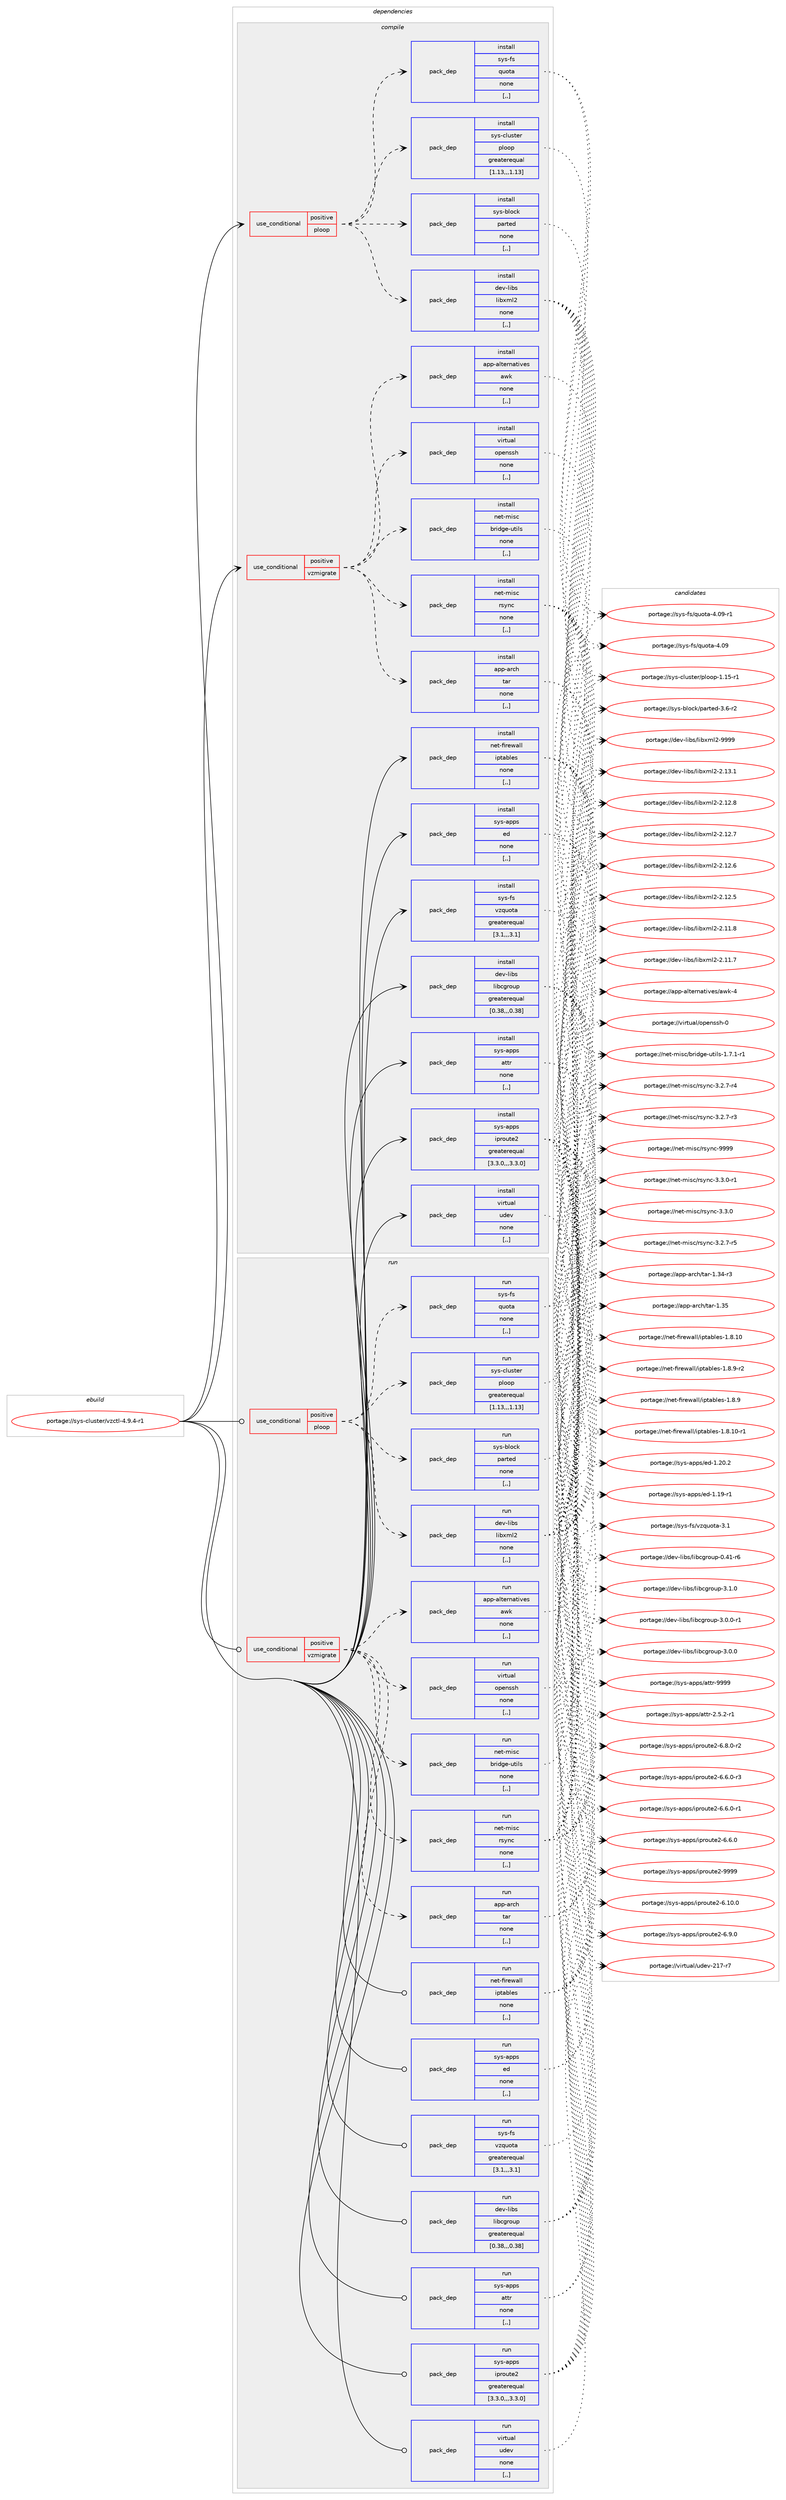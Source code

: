 digraph prolog {

# *************
# Graph options
# *************

newrank=true;
concentrate=true;
compound=true;
graph [rankdir=LR,fontname=Helvetica,fontsize=10,ranksep=1.5];#, ranksep=2.5, nodesep=0.2];
edge  [arrowhead=vee];
node  [fontname=Helvetica,fontsize=10];

# **********
# The ebuild
# **********

subgraph cluster_leftcol {
color=gray;
label=<<i>ebuild</i>>;
id [label="portage://sys-cluster/vzctl-4.9.4-r1", color=red, width=4, href="../sys-cluster/vzctl-4.9.4-r1.svg"];
}

# ****************
# The dependencies
# ****************

subgraph cluster_midcol {
color=gray;
label=<<i>dependencies</i>>;
subgraph cluster_compile {
fillcolor="#eeeeee";
style=filled;
label=<<i>compile</i>>;
subgraph cond248824 {
dependency942856 [label=<<TABLE BORDER="0" CELLBORDER="1" CELLSPACING="0" CELLPADDING="4"><TR><TD ROWSPAN="3" CELLPADDING="10">use_conditional</TD></TR><TR><TD>positive</TD></TR><TR><TD>ploop</TD></TR></TABLE>>, shape=none, color=red];
subgraph pack687340 {
dependency942857 [label=<<TABLE BORDER="0" CELLBORDER="1" CELLSPACING="0" CELLPADDING="4" WIDTH="220"><TR><TD ROWSPAN="6" CELLPADDING="30">pack_dep</TD></TR><TR><TD WIDTH="110">install</TD></TR><TR><TD>dev-libs</TD></TR><TR><TD>libxml2</TD></TR><TR><TD>none</TD></TR><TR><TD>[,,]</TD></TR></TABLE>>, shape=none, color=blue];
}
dependency942856:e -> dependency942857:w [weight=20,style="dashed",arrowhead="vee"];
subgraph pack687341 {
dependency942858 [label=<<TABLE BORDER="0" CELLBORDER="1" CELLSPACING="0" CELLPADDING="4" WIDTH="220"><TR><TD ROWSPAN="6" CELLPADDING="30">pack_dep</TD></TR><TR><TD WIDTH="110">install</TD></TR><TR><TD>sys-block</TD></TR><TR><TD>parted</TD></TR><TR><TD>none</TD></TR><TR><TD>[,,]</TD></TR></TABLE>>, shape=none, color=blue];
}
dependency942856:e -> dependency942858:w [weight=20,style="dashed",arrowhead="vee"];
subgraph pack687342 {
dependency942859 [label=<<TABLE BORDER="0" CELLBORDER="1" CELLSPACING="0" CELLPADDING="4" WIDTH="220"><TR><TD ROWSPAN="6" CELLPADDING="30">pack_dep</TD></TR><TR><TD WIDTH="110">install</TD></TR><TR><TD>sys-cluster</TD></TR><TR><TD>ploop</TD></TR><TR><TD>greaterequal</TD></TR><TR><TD>[1.13,,,1.13]</TD></TR></TABLE>>, shape=none, color=blue];
}
dependency942856:e -> dependency942859:w [weight=20,style="dashed",arrowhead="vee"];
subgraph pack687343 {
dependency942860 [label=<<TABLE BORDER="0" CELLBORDER="1" CELLSPACING="0" CELLPADDING="4" WIDTH="220"><TR><TD ROWSPAN="6" CELLPADDING="30">pack_dep</TD></TR><TR><TD WIDTH="110">install</TD></TR><TR><TD>sys-fs</TD></TR><TR><TD>quota</TD></TR><TR><TD>none</TD></TR><TR><TD>[,,]</TD></TR></TABLE>>, shape=none, color=blue];
}
dependency942856:e -> dependency942860:w [weight=20,style="dashed",arrowhead="vee"];
}
id:e -> dependency942856:w [weight=20,style="solid",arrowhead="vee"];
subgraph cond248825 {
dependency942861 [label=<<TABLE BORDER="0" CELLBORDER="1" CELLSPACING="0" CELLPADDING="4"><TR><TD ROWSPAN="3" CELLPADDING="10">use_conditional</TD></TR><TR><TD>positive</TD></TR><TR><TD>vzmigrate</TD></TR></TABLE>>, shape=none, color=red];
subgraph pack687344 {
dependency942862 [label=<<TABLE BORDER="0" CELLBORDER="1" CELLSPACING="0" CELLPADDING="4" WIDTH="220"><TR><TD ROWSPAN="6" CELLPADDING="30">pack_dep</TD></TR><TR><TD WIDTH="110">install</TD></TR><TR><TD>app-alternatives</TD></TR><TR><TD>awk</TD></TR><TR><TD>none</TD></TR><TR><TD>[,,]</TD></TR></TABLE>>, shape=none, color=blue];
}
dependency942861:e -> dependency942862:w [weight=20,style="dashed",arrowhead="vee"];
subgraph pack687345 {
dependency942863 [label=<<TABLE BORDER="0" CELLBORDER="1" CELLSPACING="0" CELLPADDING="4" WIDTH="220"><TR><TD ROWSPAN="6" CELLPADDING="30">pack_dep</TD></TR><TR><TD WIDTH="110">install</TD></TR><TR><TD>app-arch</TD></TR><TR><TD>tar</TD></TR><TR><TD>none</TD></TR><TR><TD>[,,]</TD></TR></TABLE>>, shape=none, color=blue];
}
dependency942861:e -> dependency942863:w [weight=20,style="dashed",arrowhead="vee"];
subgraph pack687346 {
dependency942864 [label=<<TABLE BORDER="0" CELLBORDER="1" CELLSPACING="0" CELLPADDING="4" WIDTH="220"><TR><TD ROWSPAN="6" CELLPADDING="30">pack_dep</TD></TR><TR><TD WIDTH="110">install</TD></TR><TR><TD>net-misc</TD></TR><TR><TD>rsync</TD></TR><TR><TD>none</TD></TR><TR><TD>[,,]</TD></TR></TABLE>>, shape=none, color=blue];
}
dependency942861:e -> dependency942864:w [weight=20,style="dashed",arrowhead="vee"];
subgraph pack687347 {
dependency942865 [label=<<TABLE BORDER="0" CELLBORDER="1" CELLSPACING="0" CELLPADDING="4" WIDTH="220"><TR><TD ROWSPAN="6" CELLPADDING="30">pack_dep</TD></TR><TR><TD WIDTH="110">install</TD></TR><TR><TD>net-misc</TD></TR><TR><TD>bridge-utils</TD></TR><TR><TD>none</TD></TR><TR><TD>[,,]</TD></TR></TABLE>>, shape=none, color=blue];
}
dependency942861:e -> dependency942865:w [weight=20,style="dashed",arrowhead="vee"];
subgraph pack687348 {
dependency942866 [label=<<TABLE BORDER="0" CELLBORDER="1" CELLSPACING="0" CELLPADDING="4" WIDTH="220"><TR><TD ROWSPAN="6" CELLPADDING="30">pack_dep</TD></TR><TR><TD WIDTH="110">install</TD></TR><TR><TD>virtual</TD></TR><TR><TD>openssh</TD></TR><TR><TD>none</TD></TR><TR><TD>[,,]</TD></TR></TABLE>>, shape=none, color=blue];
}
dependency942861:e -> dependency942866:w [weight=20,style="dashed",arrowhead="vee"];
}
id:e -> dependency942861:w [weight=20,style="solid",arrowhead="vee"];
subgraph pack687349 {
dependency942867 [label=<<TABLE BORDER="0" CELLBORDER="1" CELLSPACING="0" CELLPADDING="4" WIDTH="220"><TR><TD ROWSPAN="6" CELLPADDING="30">pack_dep</TD></TR><TR><TD WIDTH="110">install</TD></TR><TR><TD>dev-libs</TD></TR><TR><TD>libcgroup</TD></TR><TR><TD>greaterequal</TD></TR><TR><TD>[0.38,,,0.38]</TD></TR></TABLE>>, shape=none, color=blue];
}
id:e -> dependency942867:w [weight=20,style="solid",arrowhead="vee"];
subgraph pack687350 {
dependency942868 [label=<<TABLE BORDER="0" CELLBORDER="1" CELLSPACING="0" CELLPADDING="4" WIDTH="220"><TR><TD ROWSPAN="6" CELLPADDING="30">pack_dep</TD></TR><TR><TD WIDTH="110">install</TD></TR><TR><TD>net-firewall</TD></TR><TR><TD>iptables</TD></TR><TR><TD>none</TD></TR><TR><TD>[,,]</TD></TR></TABLE>>, shape=none, color=blue];
}
id:e -> dependency942868:w [weight=20,style="solid",arrowhead="vee"];
subgraph pack687351 {
dependency942869 [label=<<TABLE BORDER="0" CELLBORDER="1" CELLSPACING="0" CELLPADDING="4" WIDTH="220"><TR><TD ROWSPAN="6" CELLPADDING="30">pack_dep</TD></TR><TR><TD WIDTH="110">install</TD></TR><TR><TD>sys-apps</TD></TR><TR><TD>attr</TD></TR><TR><TD>none</TD></TR><TR><TD>[,,]</TD></TR></TABLE>>, shape=none, color=blue];
}
id:e -> dependency942869:w [weight=20,style="solid",arrowhead="vee"];
subgraph pack687352 {
dependency942870 [label=<<TABLE BORDER="0" CELLBORDER="1" CELLSPACING="0" CELLPADDING="4" WIDTH="220"><TR><TD ROWSPAN="6" CELLPADDING="30">pack_dep</TD></TR><TR><TD WIDTH="110">install</TD></TR><TR><TD>sys-apps</TD></TR><TR><TD>ed</TD></TR><TR><TD>none</TD></TR><TR><TD>[,,]</TD></TR></TABLE>>, shape=none, color=blue];
}
id:e -> dependency942870:w [weight=20,style="solid",arrowhead="vee"];
subgraph pack687353 {
dependency942871 [label=<<TABLE BORDER="0" CELLBORDER="1" CELLSPACING="0" CELLPADDING="4" WIDTH="220"><TR><TD ROWSPAN="6" CELLPADDING="30">pack_dep</TD></TR><TR><TD WIDTH="110">install</TD></TR><TR><TD>sys-apps</TD></TR><TR><TD>iproute2</TD></TR><TR><TD>greaterequal</TD></TR><TR><TD>[3.3.0,,,3.3.0]</TD></TR></TABLE>>, shape=none, color=blue];
}
id:e -> dependency942871:w [weight=20,style="solid",arrowhead="vee"];
subgraph pack687354 {
dependency942872 [label=<<TABLE BORDER="0" CELLBORDER="1" CELLSPACING="0" CELLPADDING="4" WIDTH="220"><TR><TD ROWSPAN="6" CELLPADDING="30">pack_dep</TD></TR><TR><TD WIDTH="110">install</TD></TR><TR><TD>sys-fs</TD></TR><TR><TD>vzquota</TD></TR><TR><TD>greaterequal</TD></TR><TR><TD>[3.1,,,3.1]</TD></TR></TABLE>>, shape=none, color=blue];
}
id:e -> dependency942872:w [weight=20,style="solid",arrowhead="vee"];
subgraph pack687355 {
dependency942873 [label=<<TABLE BORDER="0" CELLBORDER="1" CELLSPACING="0" CELLPADDING="4" WIDTH="220"><TR><TD ROWSPAN="6" CELLPADDING="30">pack_dep</TD></TR><TR><TD WIDTH="110">install</TD></TR><TR><TD>virtual</TD></TR><TR><TD>udev</TD></TR><TR><TD>none</TD></TR><TR><TD>[,,]</TD></TR></TABLE>>, shape=none, color=blue];
}
id:e -> dependency942873:w [weight=20,style="solid",arrowhead="vee"];
}
subgraph cluster_compileandrun {
fillcolor="#eeeeee";
style=filled;
label=<<i>compile and run</i>>;
}
subgraph cluster_run {
fillcolor="#eeeeee";
style=filled;
label=<<i>run</i>>;
subgraph cond248826 {
dependency942874 [label=<<TABLE BORDER="0" CELLBORDER="1" CELLSPACING="0" CELLPADDING="4"><TR><TD ROWSPAN="3" CELLPADDING="10">use_conditional</TD></TR><TR><TD>positive</TD></TR><TR><TD>ploop</TD></TR></TABLE>>, shape=none, color=red];
subgraph pack687356 {
dependency942875 [label=<<TABLE BORDER="0" CELLBORDER="1" CELLSPACING="0" CELLPADDING="4" WIDTH="220"><TR><TD ROWSPAN="6" CELLPADDING="30">pack_dep</TD></TR><TR><TD WIDTH="110">run</TD></TR><TR><TD>dev-libs</TD></TR><TR><TD>libxml2</TD></TR><TR><TD>none</TD></TR><TR><TD>[,,]</TD></TR></TABLE>>, shape=none, color=blue];
}
dependency942874:e -> dependency942875:w [weight=20,style="dashed",arrowhead="vee"];
subgraph pack687357 {
dependency942876 [label=<<TABLE BORDER="0" CELLBORDER="1" CELLSPACING="0" CELLPADDING="4" WIDTH="220"><TR><TD ROWSPAN="6" CELLPADDING="30">pack_dep</TD></TR><TR><TD WIDTH="110">run</TD></TR><TR><TD>sys-block</TD></TR><TR><TD>parted</TD></TR><TR><TD>none</TD></TR><TR><TD>[,,]</TD></TR></TABLE>>, shape=none, color=blue];
}
dependency942874:e -> dependency942876:w [weight=20,style="dashed",arrowhead="vee"];
subgraph pack687358 {
dependency942877 [label=<<TABLE BORDER="0" CELLBORDER="1" CELLSPACING="0" CELLPADDING="4" WIDTH="220"><TR><TD ROWSPAN="6" CELLPADDING="30">pack_dep</TD></TR><TR><TD WIDTH="110">run</TD></TR><TR><TD>sys-cluster</TD></TR><TR><TD>ploop</TD></TR><TR><TD>greaterequal</TD></TR><TR><TD>[1.13,,,1.13]</TD></TR></TABLE>>, shape=none, color=blue];
}
dependency942874:e -> dependency942877:w [weight=20,style="dashed",arrowhead="vee"];
subgraph pack687359 {
dependency942878 [label=<<TABLE BORDER="0" CELLBORDER="1" CELLSPACING="0" CELLPADDING="4" WIDTH="220"><TR><TD ROWSPAN="6" CELLPADDING="30">pack_dep</TD></TR><TR><TD WIDTH="110">run</TD></TR><TR><TD>sys-fs</TD></TR><TR><TD>quota</TD></TR><TR><TD>none</TD></TR><TR><TD>[,,]</TD></TR></TABLE>>, shape=none, color=blue];
}
dependency942874:e -> dependency942878:w [weight=20,style="dashed",arrowhead="vee"];
}
id:e -> dependency942874:w [weight=20,style="solid",arrowhead="odot"];
subgraph cond248827 {
dependency942879 [label=<<TABLE BORDER="0" CELLBORDER="1" CELLSPACING="0" CELLPADDING="4"><TR><TD ROWSPAN="3" CELLPADDING="10">use_conditional</TD></TR><TR><TD>positive</TD></TR><TR><TD>vzmigrate</TD></TR></TABLE>>, shape=none, color=red];
subgraph pack687360 {
dependency942880 [label=<<TABLE BORDER="0" CELLBORDER="1" CELLSPACING="0" CELLPADDING="4" WIDTH="220"><TR><TD ROWSPAN="6" CELLPADDING="30">pack_dep</TD></TR><TR><TD WIDTH="110">run</TD></TR><TR><TD>app-alternatives</TD></TR><TR><TD>awk</TD></TR><TR><TD>none</TD></TR><TR><TD>[,,]</TD></TR></TABLE>>, shape=none, color=blue];
}
dependency942879:e -> dependency942880:w [weight=20,style="dashed",arrowhead="vee"];
subgraph pack687361 {
dependency942881 [label=<<TABLE BORDER="0" CELLBORDER="1" CELLSPACING="0" CELLPADDING="4" WIDTH="220"><TR><TD ROWSPAN="6" CELLPADDING="30">pack_dep</TD></TR><TR><TD WIDTH="110">run</TD></TR><TR><TD>app-arch</TD></TR><TR><TD>tar</TD></TR><TR><TD>none</TD></TR><TR><TD>[,,]</TD></TR></TABLE>>, shape=none, color=blue];
}
dependency942879:e -> dependency942881:w [weight=20,style="dashed",arrowhead="vee"];
subgraph pack687362 {
dependency942882 [label=<<TABLE BORDER="0" CELLBORDER="1" CELLSPACING="0" CELLPADDING="4" WIDTH="220"><TR><TD ROWSPAN="6" CELLPADDING="30">pack_dep</TD></TR><TR><TD WIDTH="110">run</TD></TR><TR><TD>net-misc</TD></TR><TR><TD>rsync</TD></TR><TR><TD>none</TD></TR><TR><TD>[,,]</TD></TR></TABLE>>, shape=none, color=blue];
}
dependency942879:e -> dependency942882:w [weight=20,style="dashed",arrowhead="vee"];
subgraph pack687363 {
dependency942883 [label=<<TABLE BORDER="0" CELLBORDER="1" CELLSPACING="0" CELLPADDING="4" WIDTH="220"><TR><TD ROWSPAN="6" CELLPADDING="30">pack_dep</TD></TR><TR><TD WIDTH="110">run</TD></TR><TR><TD>net-misc</TD></TR><TR><TD>bridge-utils</TD></TR><TR><TD>none</TD></TR><TR><TD>[,,]</TD></TR></TABLE>>, shape=none, color=blue];
}
dependency942879:e -> dependency942883:w [weight=20,style="dashed",arrowhead="vee"];
subgraph pack687364 {
dependency942884 [label=<<TABLE BORDER="0" CELLBORDER="1" CELLSPACING="0" CELLPADDING="4" WIDTH="220"><TR><TD ROWSPAN="6" CELLPADDING="30">pack_dep</TD></TR><TR><TD WIDTH="110">run</TD></TR><TR><TD>virtual</TD></TR><TR><TD>openssh</TD></TR><TR><TD>none</TD></TR><TR><TD>[,,]</TD></TR></TABLE>>, shape=none, color=blue];
}
dependency942879:e -> dependency942884:w [weight=20,style="dashed",arrowhead="vee"];
}
id:e -> dependency942879:w [weight=20,style="solid",arrowhead="odot"];
subgraph pack687365 {
dependency942885 [label=<<TABLE BORDER="0" CELLBORDER="1" CELLSPACING="0" CELLPADDING="4" WIDTH="220"><TR><TD ROWSPAN="6" CELLPADDING="30">pack_dep</TD></TR><TR><TD WIDTH="110">run</TD></TR><TR><TD>dev-libs</TD></TR><TR><TD>libcgroup</TD></TR><TR><TD>greaterequal</TD></TR><TR><TD>[0.38,,,0.38]</TD></TR></TABLE>>, shape=none, color=blue];
}
id:e -> dependency942885:w [weight=20,style="solid",arrowhead="odot"];
subgraph pack687366 {
dependency942886 [label=<<TABLE BORDER="0" CELLBORDER="1" CELLSPACING="0" CELLPADDING="4" WIDTH="220"><TR><TD ROWSPAN="6" CELLPADDING="30">pack_dep</TD></TR><TR><TD WIDTH="110">run</TD></TR><TR><TD>net-firewall</TD></TR><TR><TD>iptables</TD></TR><TR><TD>none</TD></TR><TR><TD>[,,]</TD></TR></TABLE>>, shape=none, color=blue];
}
id:e -> dependency942886:w [weight=20,style="solid",arrowhead="odot"];
subgraph pack687367 {
dependency942887 [label=<<TABLE BORDER="0" CELLBORDER="1" CELLSPACING="0" CELLPADDING="4" WIDTH="220"><TR><TD ROWSPAN="6" CELLPADDING="30">pack_dep</TD></TR><TR><TD WIDTH="110">run</TD></TR><TR><TD>sys-apps</TD></TR><TR><TD>attr</TD></TR><TR><TD>none</TD></TR><TR><TD>[,,]</TD></TR></TABLE>>, shape=none, color=blue];
}
id:e -> dependency942887:w [weight=20,style="solid",arrowhead="odot"];
subgraph pack687368 {
dependency942888 [label=<<TABLE BORDER="0" CELLBORDER="1" CELLSPACING="0" CELLPADDING="4" WIDTH="220"><TR><TD ROWSPAN="6" CELLPADDING="30">pack_dep</TD></TR><TR><TD WIDTH="110">run</TD></TR><TR><TD>sys-apps</TD></TR><TR><TD>ed</TD></TR><TR><TD>none</TD></TR><TR><TD>[,,]</TD></TR></TABLE>>, shape=none, color=blue];
}
id:e -> dependency942888:w [weight=20,style="solid",arrowhead="odot"];
subgraph pack687369 {
dependency942889 [label=<<TABLE BORDER="0" CELLBORDER="1" CELLSPACING="0" CELLPADDING="4" WIDTH="220"><TR><TD ROWSPAN="6" CELLPADDING="30">pack_dep</TD></TR><TR><TD WIDTH="110">run</TD></TR><TR><TD>sys-apps</TD></TR><TR><TD>iproute2</TD></TR><TR><TD>greaterequal</TD></TR><TR><TD>[3.3.0,,,3.3.0]</TD></TR></TABLE>>, shape=none, color=blue];
}
id:e -> dependency942889:w [weight=20,style="solid",arrowhead="odot"];
subgraph pack687370 {
dependency942890 [label=<<TABLE BORDER="0" CELLBORDER="1" CELLSPACING="0" CELLPADDING="4" WIDTH="220"><TR><TD ROWSPAN="6" CELLPADDING="30">pack_dep</TD></TR><TR><TD WIDTH="110">run</TD></TR><TR><TD>sys-fs</TD></TR><TR><TD>vzquota</TD></TR><TR><TD>greaterequal</TD></TR><TR><TD>[3.1,,,3.1]</TD></TR></TABLE>>, shape=none, color=blue];
}
id:e -> dependency942890:w [weight=20,style="solid",arrowhead="odot"];
subgraph pack687371 {
dependency942891 [label=<<TABLE BORDER="0" CELLBORDER="1" CELLSPACING="0" CELLPADDING="4" WIDTH="220"><TR><TD ROWSPAN="6" CELLPADDING="30">pack_dep</TD></TR><TR><TD WIDTH="110">run</TD></TR><TR><TD>virtual</TD></TR><TR><TD>udev</TD></TR><TR><TD>none</TD></TR><TR><TD>[,,]</TD></TR></TABLE>>, shape=none, color=blue];
}
id:e -> dependency942891:w [weight=20,style="solid",arrowhead="odot"];
}
}

# **************
# The candidates
# **************

subgraph cluster_choices {
rank=same;
color=gray;
label=<<i>candidates</i>>;

subgraph choice687340 {
color=black;
nodesep=1;
choice10010111845108105981154710810598120109108504557575757 [label="portage://dev-libs/libxml2-9999", color=red, width=4,href="../dev-libs/libxml2-9999.svg"];
choice100101118451081059811547108105981201091085045504649514649 [label="portage://dev-libs/libxml2-2.13.1", color=red, width=4,href="../dev-libs/libxml2-2.13.1.svg"];
choice100101118451081059811547108105981201091085045504649504656 [label="portage://dev-libs/libxml2-2.12.8", color=red, width=4,href="../dev-libs/libxml2-2.12.8.svg"];
choice100101118451081059811547108105981201091085045504649504655 [label="portage://dev-libs/libxml2-2.12.7", color=red, width=4,href="../dev-libs/libxml2-2.12.7.svg"];
choice100101118451081059811547108105981201091085045504649504654 [label="portage://dev-libs/libxml2-2.12.6", color=red, width=4,href="../dev-libs/libxml2-2.12.6.svg"];
choice100101118451081059811547108105981201091085045504649504653 [label="portage://dev-libs/libxml2-2.12.5", color=red, width=4,href="../dev-libs/libxml2-2.12.5.svg"];
choice100101118451081059811547108105981201091085045504649494656 [label="portage://dev-libs/libxml2-2.11.8", color=red, width=4,href="../dev-libs/libxml2-2.11.8.svg"];
choice100101118451081059811547108105981201091085045504649494655 [label="portage://dev-libs/libxml2-2.11.7", color=red, width=4,href="../dev-libs/libxml2-2.11.7.svg"];
dependency942857:e -> choice10010111845108105981154710810598120109108504557575757:w [style=dotted,weight="100"];
dependency942857:e -> choice100101118451081059811547108105981201091085045504649514649:w [style=dotted,weight="100"];
dependency942857:e -> choice100101118451081059811547108105981201091085045504649504656:w [style=dotted,weight="100"];
dependency942857:e -> choice100101118451081059811547108105981201091085045504649504655:w [style=dotted,weight="100"];
dependency942857:e -> choice100101118451081059811547108105981201091085045504649504654:w [style=dotted,weight="100"];
dependency942857:e -> choice100101118451081059811547108105981201091085045504649504653:w [style=dotted,weight="100"];
dependency942857:e -> choice100101118451081059811547108105981201091085045504649494656:w [style=dotted,weight="100"];
dependency942857:e -> choice100101118451081059811547108105981201091085045504649494655:w [style=dotted,weight="100"];
}
subgraph choice687341 {
color=black;
nodesep=1;
choice1151211154598108111991074711297114116101100455146544511450 [label="portage://sys-block/parted-3.6-r2", color=red, width=4,href="../sys-block/parted-3.6-r2.svg"];
dependency942858:e -> choice1151211154598108111991074711297114116101100455146544511450:w [style=dotted,weight="100"];
}
subgraph choice687342 {
color=black;
nodesep=1;
choice11512111545991081171151161011144711210811111111245494649534511449 [label="portage://sys-cluster/ploop-1.15-r1", color=red, width=4,href="../sys-cluster/ploop-1.15-r1.svg"];
dependency942859:e -> choice11512111545991081171151161011144711210811111111245494649534511449:w [style=dotted,weight="100"];
}
subgraph choice687343 {
color=black;
nodesep=1;
choice11512111545102115471131171111169745524648574511449 [label="portage://sys-fs/quota-4.09-r1", color=red, width=4,href="../sys-fs/quota-4.09-r1.svg"];
choice1151211154510211547113117111116974552464857 [label="portage://sys-fs/quota-4.09", color=red, width=4,href="../sys-fs/quota-4.09.svg"];
dependency942860:e -> choice11512111545102115471131171111169745524648574511449:w [style=dotted,weight="100"];
dependency942860:e -> choice1151211154510211547113117111116974552464857:w [style=dotted,weight="100"];
}
subgraph choice687344 {
color=black;
nodesep=1;
choice9711211245971081161011141109711610511810111547971191074552 [label="portage://app-alternatives/awk-4", color=red, width=4,href="../app-alternatives/awk-4.svg"];
dependency942862:e -> choice9711211245971081161011141109711610511810111547971191074552:w [style=dotted,weight="100"];
}
subgraph choice687345 {
color=black;
nodesep=1;
choice9711211245971149910447116971144549465153 [label="portage://app-arch/tar-1.35", color=red, width=4,href="../app-arch/tar-1.35.svg"];
choice97112112459711499104471169711445494651524511451 [label="portage://app-arch/tar-1.34-r3", color=red, width=4,href="../app-arch/tar-1.34-r3.svg"];
dependency942863:e -> choice9711211245971149910447116971144549465153:w [style=dotted,weight="100"];
dependency942863:e -> choice97112112459711499104471169711445494651524511451:w [style=dotted,weight="100"];
}
subgraph choice687346 {
color=black;
nodesep=1;
choice110101116451091051159947114115121110994557575757 [label="portage://net-misc/rsync-9999", color=red, width=4,href="../net-misc/rsync-9999.svg"];
choice110101116451091051159947114115121110994551465146484511449 [label="portage://net-misc/rsync-3.3.0-r1", color=red, width=4,href="../net-misc/rsync-3.3.0-r1.svg"];
choice11010111645109105115994711411512111099455146514648 [label="portage://net-misc/rsync-3.3.0", color=red, width=4,href="../net-misc/rsync-3.3.0.svg"];
choice110101116451091051159947114115121110994551465046554511453 [label="portage://net-misc/rsync-3.2.7-r5", color=red, width=4,href="../net-misc/rsync-3.2.7-r5.svg"];
choice110101116451091051159947114115121110994551465046554511452 [label="portage://net-misc/rsync-3.2.7-r4", color=red, width=4,href="../net-misc/rsync-3.2.7-r4.svg"];
choice110101116451091051159947114115121110994551465046554511451 [label="portage://net-misc/rsync-3.2.7-r3", color=red, width=4,href="../net-misc/rsync-3.2.7-r3.svg"];
dependency942864:e -> choice110101116451091051159947114115121110994557575757:w [style=dotted,weight="100"];
dependency942864:e -> choice110101116451091051159947114115121110994551465146484511449:w [style=dotted,weight="100"];
dependency942864:e -> choice11010111645109105115994711411512111099455146514648:w [style=dotted,weight="100"];
dependency942864:e -> choice110101116451091051159947114115121110994551465046554511453:w [style=dotted,weight="100"];
dependency942864:e -> choice110101116451091051159947114115121110994551465046554511452:w [style=dotted,weight="100"];
dependency942864:e -> choice110101116451091051159947114115121110994551465046554511451:w [style=dotted,weight="100"];
}
subgraph choice687347 {
color=black;
nodesep=1;
choice11010111645109105115994798114105100103101451171161051081154549465546494511449 [label="portage://net-misc/bridge-utils-1.7.1-r1", color=red, width=4,href="../net-misc/bridge-utils-1.7.1-r1.svg"];
dependency942865:e -> choice11010111645109105115994798114105100103101451171161051081154549465546494511449:w [style=dotted,weight="100"];
}
subgraph choice687348 {
color=black;
nodesep=1;
choice11810511411611797108471111121011101151151044548 [label="portage://virtual/openssh-0", color=red, width=4,href="../virtual/openssh-0.svg"];
dependency942866:e -> choice11810511411611797108471111121011101151151044548:w [style=dotted,weight="100"];
}
subgraph choice687349 {
color=black;
nodesep=1;
choice1001011184510810598115471081059899103114111117112455146494648 [label="portage://dev-libs/libcgroup-3.1.0", color=red, width=4,href="../dev-libs/libcgroup-3.1.0.svg"];
choice10010111845108105981154710810598991031141111171124551464846484511449 [label="portage://dev-libs/libcgroup-3.0.0-r1", color=red, width=4,href="../dev-libs/libcgroup-3.0.0-r1.svg"];
choice1001011184510810598115471081059899103114111117112455146484648 [label="portage://dev-libs/libcgroup-3.0.0", color=red, width=4,href="../dev-libs/libcgroup-3.0.0.svg"];
choice100101118451081059811547108105989910311411111711245484652494511454 [label="portage://dev-libs/libcgroup-0.41-r6", color=red, width=4,href="../dev-libs/libcgroup-0.41-r6.svg"];
dependency942867:e -> choice1001011184510810598115471081059899103114111117112455146494648:w [style=dotted,weight="100"];
dependency942867:e -> choice10010111845108105981154710810598991031141111171124551464846484511449:w [style=dotted,weight="100"];
dependency942867:e -> choice1001011184510810598115471081059899103114111117112455146484648:w [style=dotted,weight="100"];
dependency942867:e -> choice100101118451081059811547108105989910311411111711245484652494511454:w [style=dotted,weight="100"];
}
subgraph choice687350 {
color=black;
nodesep=1;
choice1101011164510210511410111997108108471051121169798108101115454946564649484511449 [label="portage://net-firewall/iptables-1.8.10-r1", color=red, width=4,href="../net-firewall/iptables-1.8.10-r1.svg"];
choice110101116451021051141011199710810847105112116979810810111545494656464948 [label="portage://net-firewall/iptables-1.8.10", color=red, width=4,href="../net-firewall/iptables-1.8.10.svg"];
choice11010111645102105114101119971081084710511211697981081011154549465646574511450 [label="portage://net-firewall/iptables-1.8.9-r2", color=red, width=4,href="../net-firewall/iptables-1.8.9-r2.svg"];
choice1101011164510210511410111997108108471051121169798108101115454946564657 [label="portage://net-firewall/iptables-1.8.9", color=red, width=4,href="../net-firewall/iptables-1.8.9.svg"];
dependency942868:e -> choice1101011164510210511410111997108108471051121169798108101115454946564649484511449:w [style=dotted,weight="100"];
dependency942868:e -> choice110101116451021051141011199710810847105112116979810810111545494656464948:w [style=dotted,weight="100"];
dependency942868:e -> choice11010111645102105114101119971081084710511211697981081011154549465646574511450:w [style=dotted,weight="100"];
dependency942868:e -> choice1101011164510210511410111997108108471051121169798108101115454946564657:w [style=dotted,weight="100"];
}
subgraph choice687351 {
color=black;
nodesep=1;
choice115121115459711211211547971161161144557575757 [label="portage://sys-apps/attr-9999", color=red, width=4,href="../sys-apps/attr-9999.svg"];
choice115121115459711211211547971161161144550465346504511449 [label="portage://sys-apps/attr-2.5.2-r1", color=red, width=4,href="../sys-apps/attr-2.5.2-r1.svg"];
dependency942869:e -> choice115121115459711211211547971161161144557575757:w [style=dotted,weight="100"];
dependency942869:e -> choice115121115459711211211547971161161144550465346504511449:w [style=dotted,weight="100"];
}
subgraph choice687352 {
color=black;
nodesep=1;
choice11512111545971121121154710110045494650484650 [label="portage://sys-apps/ed-1.20.2", color=red, width=4,href="../sys-apps/ed-1.20.2.svg"];
choice11512111545971121121154710110045494649574511449 [label="portage://sys-apps/ed-1.19-r1", color=red, width=4,href="../sys-apps/ed-1.19-r1.svg"];
dependency942870:e -> choice11512111545971121121154710110045494650484650:w [style=dotted,weight="100"];
dependency942870:e -> choice11512111545971121121154710110045494649574511449:w [style=dotted,weight="100"];
}
subgraph choice687353 {
color=black;
nodesep=1;
choice115121115459711211211547105112114111117116101504557575757 [label="portage://sys-apps/iproute2-9999", color=red, width=4,href="../sys-apps/iproute2-9999.svg"];
choice1151211154597112112115471051121141111171161015045544649484648 [label="portage://sys-apps/iproute2-6.10.0", color=red, width=4,href="../sys-apps/iproute2-6.10.0.svg"];
choice11512111545971121121154710511211411111711610150455446574648 [label="portage://sys-apps/iproute2-6.9.0", color=red, width=4,href="../sys-apps/iproute2-6.9.0.svg"];
choice115121115459711211211547105112114111117116101504554465646484511450 [label="portage://sys-apps/iproute2-6.8.0-r2", color=red, width=4,href="../sys-apps/iproute2-6.8.0-r2.svg"];
choice115121115459711211211547105112114111117116101504554465446484511451 [label="portage://sys-apps/iproute2-6.6.0-r3", color=red, width=4,href="../sys-apps/iproute2-6.6.0-r3.svg"];
choice115121115459711211211547105112114111117116101504554465446484511449 [label="portage://sys-apps/iproute2-6.6.0-r1", color=red, width=4,href="../sys-apps/iproute2-6.6.0-r1.svg"];
choice11512111545971121121154710511211411111711610150455446544648 [label="portage://sys-apps/iproute2-6.6.0", color=red, width=4,href="../sys-apps/iproute2-6.6.0.svg"];
dependency942871:e -> choice115121115459711211211547105112114111117116101504557575757:w [style=dotted,weight="100"];
dependency942871:e -> choice1151211154597112112115471051121141111171161015045544649484648:w [style=dotted,weight="100"];
dependency942871:e -> choice11512111545971121121154710511211411111711610150455446574648:w [style=dotted,weight="100"];
dependency942871:e -> choice115121115459711211211547105112114111117116101504554465646484511450:w [style=dotted,weight="100"];
dependency942871:e -> choice115121115459711211211547105112114111117116101504554465446484511451:w [style=dotted,weight="100"];
dependency942871:e -> choice115121115459711211211547105112114111117116101504554465446484511449:w [style=dotted,weight="100"];
dependency942871:e -> choice11512111545971121121154710511211411111711610150455446544648:w [style=dotted,weight="100"];
}
subgraph choice687354 {
color=black;
nodesep=1;
choice11512111545102115471181221131171111169745514649 [label="portage://sys-fs/vzquota-3.1", color=red, width=4,href="../sys-fs/vzquota-3.1.svg"];
dependency942872:e -> choice11512111545102115471181221131171111169745514649:w [style=dotted,weight="100"];
}
subgraph choice687355 {
color=black;
nodesep=1;
choice1181051141161179710847117100101118455049554511455 [label="portage://virtual/udev-217-r7", color=red, width=4,href="../virtual/udev-217-r7.svg"];
dependency942873:e -> choice1181051141161179710847117100101118455049554511455:w [style=dotted,weight="100"];
}
subgraph choice687356 {
color=black;
nodesep=1;
choice10010111845108105981154710810598120109108504557575757 [label="portage://dev-libs/libxml2-9999", color=red, width=4,href="../dev-libs/libxml2-9999.svg"];
choice100101118451081059811547108105981201091085045504649514649 [label="portage://dev-libs/libxml2-2.13.1", color=red, width=4,href="../dev-libs/libxml2-2.13.1.svg"];
choice100101118451081059811547108105981201091085045504649504656 [label="portage://dev-libs/libxml2-2.12.8", color=red, width=4,href="../dev-libs/libxml2-2.12.8.svg"];
choice100101118451081059811547108105981201091085045504649504655 [label="portage://dev-libs/libxml2-2.12.7", color=red, width=4,href="../dev-libs/libxml2-2.12.7.svg"];
choice100101118451081059811547108105981201091085045504649504654 [label="portage://dev-libs/libxml2-2.12.6", color=red, width=4,href="../dev-libs/libxml2-2.12.6.svg"];
choice100101118451081059811547108105981201091085045504649504653 [label="portage://dev-libs/libxml2-2.12.5", color=red, width=4,href="../dev-libs/libxml2-2.12.5.svg"];
choice100101118451081059811547108105981201091085045504649494656 [label="portage://dev-libs/libxml2-2.11.8", color=red, width=4,href="../dev-libs/libxml2-2.11.8.svg"];
choice100101118451081059811547108105981201091085045504649494655 [label="portage://dev-libs/libxml2-2.11.7", color=red, width=4,href="../dev-libs/libxml2-2.11.7.svg"];
dependency942875:e -> choice10010111845108105981154710810598120109108504557575757:w [style=dotted,weight="100"];
dependency942875:e -> choice100101118451081059811547108105981201091085045504649514649:w [style=dotted,weight="100"];
dependency942875:e -> choice100101118451081059811547108105981201091085045504649504656:w [style=dotted,weight="100"];
dependency942875:e -> choice100101118451081059811547108105981201091085045504649504655:w [style=dotted,weight="100"];
dependency942875:e -> choice100101118451081059811547108105981201091085045504649504654:w [style=dotted,weight="100"];
dependency942875:e -> choice100101118451081059811547108105981201091085045504649504653:w [style=dotted,weight="100"];
dependency942875:e -> choice100101118451081059811547108105981201091085045504649494656:w [style=dotted,weight="100"];
dependency942875:e -> choice100101118451081059811547108105981201091085045504649494655:w [style=dotted,weight="100"];
}
subgraph choice687357 {
color=black;
nodesep=1;
choice1151211154598108111991074711297114116101100455146544511450 [label="portage://sys-block/parted-3.6-r2", color=red, width=4,href="../sys-block/parted-3.6-r2.svg"];
dependency942876:e -> choice1151211154598108111991074711297114116101100455146544511450:w [style=dotted,weight="100"];
}
subgraph choice687358 {
color=black;
nodesep=1;
choice11512111545991081171151161011144711210811111111245494649534511449 [label="portage://sys-cluster/ploop-1.15-r1", color=red, width=4,href="../sys-cluster/ploop-1.15-r1.svg"];
dependency942877:e -> choice11512111545991081171151161011144711210811111111245494649534511449:w [style=dotted,weight="100"];
}
subgraph choice687359 {
color=black;
nodesep=1;
choice11512111545102115471131171111169745524648574511449 [label="portage://sys-fs/quota-4.09-r1", color=red, width=4,href="../sys-fs/quota-4.09-r1.svg"];
choice1151211154510211547113117111116974552464857 [label="portage://sys-fs/quota-4.09", color=red, width=4,href="../sys-fs/quota-4.09.svg"];
dependency942878:e -> choice11512111545102115471131171111169745524648574511449:w [style=dotted,weight="100"];
dependency942878:e -> choice1151211154510211547113117111116974552464857:w [style=dotted,weight="100"];
}
subgraph choice687360 {
color=black;
nodesep=1;
choice9711211245971081161011141109711610511810111547971191074552 [label="portage://app-alternatives/awk-4", color=red, width=4,href="../app-alternatives/awk-4.svg"];
dependency942880:e -> choice9711211245971081161011141109711610511810111547971191074552:w [style=dotted,weight="100"];
}
subgraph choice687361 {
color=black;
nodesep=1;
choice9711211245971149910447116971144549465153 [label="portage://app-arch/tar-1.35", color=red, width=4,href="../app-arch/tar-1.35.svg"];
choice97112112459711499104471169711445494651524511451 [label="portage://app-arch/tar-1.34-r3", color=red, width=4,href="../app-arch/tar-1.34-r3.svg"];
dependency942881:e -> choice9711211245971149910447116971144549465153:w [style=dotted,weight="100"];
dependency942881:e -> choice97112112459711499104471169711445494651524511451:w [style=dotted,weight="100"];
}
subgraph choice687362 {
color=black;
nodesep=1;
choice110101116451091051159947114115121110994557575757 [label="portage://net-misc/rsync-9999", color=red, width=4,href="../net-misc/rsync-9999.svg"];
choice110101116451091051159947114115121110994551465146484511449 [label="portage://net-misc/rsync-3.3.0-r1", color=red, width=4,href="../net-misc/rsync-3.3.0-r1.svg"];
choice11010111645109105115994711411512111099455146514648 [label="portage://net-misc/rsync-3.3.0", color=red, width=4,href="../net-misc/rsync-3.3.0.svg"];
choice110101116451091051159947114115121110994551465046554511453 [label="portage://net-misc/rsync-3.2.7-r5", color=red, width=4,href="../net-misc/rsync-3.2.7-r5.svg"];
choice110101116451091051159947114115121110994551465046554511452 [label="portage://net-misc/rsync-3.2.7-r4", color=red, width=4,href="../net-misc/rsync-3.2.7-r4.svg"];
choice110101116451091051159947114115121110994551465046554511451 [label="portage://net-misc/rsync-3.2.7-r3", color=red, width=4,href="../net-misc/rsync-3.2.7-r3.svg"];
dependency942882:e -> choice110101116451091051159947114115121110994557575757:w [style=dotted,weight="100"];
dependency942882:e -> choice110101116451091051159947114115121110994551465146484511449:w [style=dotted,weight="100"];
dependency942882:e -> choice11010111645109105115994711411512111099455146514648:w [style=dotted,weight="100"];
dependency942882:e -> choice110101116451091051159947114115121110994551465046554511453:w [style=dotted,weight="100"];
dependency942882:e -> choice110101116451091051159947114115121110994551465046554511452:w [style=dotted,weight="100"];
dependency942882:e -> choice110101116451091051159947114115121110994551465046554511451:w [style=dotted,weight="100"];
}
subgraph choice687363 {
color=black;
nodesep=1;
choice11010111645109105115994798114105100103101451171161051081154549465546494511449 [label="portage://net-misc/bridge-utils-1.7.1-r1", color=red, width=4,href="../net-misc/bridge-utils-1.7.1-r1.svg"];
dependency942883:e -> choice11010111645109105115994798114105100103101451171161051081154549465546494511449:w [style=dotted,weight="100"];
}
subgraph choice687364 {
color=black;
nodesep=1;
choice11810511411611797108471111121011101151151044548 [label="portage://virtual/openssh-0", color=red, width=4,href="../virtual/openssh-0.svg"];
dependency942884:e -> choice11810511411611797108471111121011101151151044548:w [style=dotted,weight="100"];
}
subgraph choice687365 {
color=black;
nodesep=1;
choice1001011184510810598115471081059899103114111117112455146494648 [label="portage://dev-libs/libcgroup-3.1.0", color=red, width=4,href="../dev-libs/libcgroup-3.1.0.svg"];
choice10010111845108105981154710810598991031141111171124551464846484511449 [label="portage://dev-libs/libcgroup-3.0.0-r1", color=red, width=4,href="../dev-libs/libcgroup-3.0.0-r1.svg"];
choice1001011184510810598115471081059899103114111117112455146484648 [label="portage://dev-libs/libcgroup-3.0.0", color=red, width=4,href="../dev-libs/libcgroup-3.0.0.svg"];
choice100101118451081059811547108105989910311411111711245484652494511454 [label="portage://dev-libs/libcgroup-0.41-r6", color=red, width=4,href="../dev-libs/libcgroup-0.41-r6.svg"];
dependency942885:e -> choice1001011184510810598115471081059899103114111117112455146494648:w [style=dotted,weight="100"];
dependency942885:e -> choice10010111845108105981154710810598991031141111171124551464846484511449:w [style=dotted,weight="100"];
dependency942885:e -> choice1001011184510810598115471081059899103114111117112455146484648:w [style=dotted,weight="100"];
dependency942885:e -> choice100101118451081059811547108105989910311411111711245484652494511454:w [style=dotted,weight="100"];
}
subgraph choice687366 {
color=black;
nodesep=1;
choice1101011164510210511410111997108108471051121169798108101115454946564649484511449 [label="portage://net-firewall/iptables-1.8.10-r1", color=red, width=4,href="../net-firewall/iptables-1.8.10-r1.svg"];
choice110101116451021051141011199710810847105112116979810810111545494656464948 [label="portage://net-firewall/iptables-1.8.10", color=red, width=4,href="../net-firewall/iptables-1.8.10.svg"];
choice11010111645102105114101119971081084710511211697981081011154549465646574511450 [label="portage://net-firewall/iptables-1.8.9-r2", color=red, width=4,href="../net-firewall/iptables-1.8.9-r2.svg"];
choice1101011164510210511410111997108108471051121169798108101115454946564657 [label="portage://net-firewall/iptables-1.8.9", color=red, width=4,href="../net-firewall/iptables-1.8.9.svg"];
dependency942886:e -> choice1101011164510210511410111997108108471051121169798108101115454946564649484511449:w [style=dotted,weight="100"];
dependency942886:e -> choice110101116451021051141011199710810847105112116979810810111545494656464948:w [style=dotted,weight="100"];
dependency942886:e -> choice11010111645102105114101119971081084710511211697981081011154549465646574511450:w [style=dotted,weight="100"];
dependency942886:e -> choice1101011164510210511410111997108108471051121169798108101115454946564657:w [style=dotted,weight="100"];
}
subgraph choice687367 {
color=black;
nodesep=1;
choice115121115459711211211547971161161144557575757 [label="portage://sys-apps/attr-9999", color=red, width=4,href="../sys-apps/attr-9999.svg"];
choice115121115459711211211547971161161144550465346504511449 [label="portage://sys-apps/attr-2.5.2-r1", color=red, width=4,href="../sys-apps/attr-2.5.2-r1.svg"];
dependency942887:e -> choice115121115459711211211547971161161144557575757:w [style=dotted,weight="100"];
dependency942887:e -> choice115121115459711211211547971161161144550465346504511449:w [style=dotted,weight="100"];
}
subgraph choice687368 {
color=black;
nodesep=1;
choice11512111545971121121154710110045494650484650 [label="portage://sys-apps/ed-1.20.2", color=red, width=4,href="../sys-apps/ed-1.20.2.svg"];
choice11512111545971121121154710110045494649574511449 [label="portage://sys-apps/ed-1.19-r1", color=red, width=4,href="../sys-apps/ed-1.19-r1.svg"];
dependency942888:e -> choice11512111545971121121154710110045494650484650:w [style=dotted,weight="100"];
dependency942888:e -> choice11512111545971121121154710110045494649574511449:w [style=dotted,weight="100"];
}
subgraph choice687369 {
color=black;
nodesep=1;
choice115121115459711211211547105112114111117116101504557575757 [label="portage://sys-apps/iproute2-9999", color=red, width=4,href="../sys-apps/iproute2-9999.svg"];
choice1151211154597112112115471051121141111171161015045544649484648 [label="portage://sys-apps/iproute2-6.10.0", color=red, width=4,href="../sys-apps/iproute2-6.10.0.svg"];
choice11512111545971121121154710511211411111711610150455446574648 [label="portage://sys-apps/iproute2-6.9.0", color=red, width=4,href="../sys-apps/iproute2-6.9.0.svg"];
choice115121115459711211211547105112114111117116101504554465646484511450 [label="portage://sys-apps/iproute2-6.8.0-r2", color=red, width=4,href="../sys-apps/iproute2-6.8.0-r2.svg"];
choice115121115459711211211547105112114111117116101504554465446484511451 [label="portage://sys-apps/iproute2-6.6.0-r3", color=red, width=4,href="../sys-apps/iproute2-6.6.0-r3.svg"];
choice115121115459711211211547105112114111117116101504554465446484511449 [label="portage://sys-apps/iproute2-6.6.0-r1", color=red, width=4,href="../sys-apps/iproute2-6.6.0-r1.svg"];
choice11512111545971121121154710511211411111711610150455446544648 [label="portage://sys-apps/iproute2-6.6.0", color=red, width=4,href="../sys-apps/iproute2-6.6.0.svg"];
dependency942889:e -> choice115121115459711211211547105112114111117116101504557575757:w [style=dotted,weight="100"];
dependency942889:e -> choice1151211154597112112115471051121141111171161015045544649484648:w [style=dotted,weight="100"];
dependency942889:e -> choice11512111545971121121154710511211411111711610150455446574648:w [style=dotted,weight="100"];
dependency942889:e -> choice115121115459711211211547105112114111117116101504554465646484511450:w [style=dotted,weight="100"];
dependency942889:e -> choice115121115459711211211547105112114111117116101504554465446484511451:w [style=dotted,weight="100"];
dependency942889:e -> choice115121115459711211211547105112114111117116101504554465446484511449:w [style=dotted,weight="100"];
dependency942889:e -> choice11512111545971121121154710511211411111711610150455446544648:w [style=dotted,weight="100"];
}
subgraph choice687370 {
color=black;
nodesep=1;
choice11512111545102115471181221131171111169745514649 [label="portage://sys-fs/vzquota-3.1", color=red, width=4,href="../sys-fs/vzquota-3.1.svg"];
dependency942890:e -> choice11512111545102115471181221131171111169745514649:w [style=dotted,weight="100"];
}
subgraph choice687371 {
color=black;
nodesep=1;
choice1181051141161179710847117100101118455049554511455 [label="portage://virtual/udev-217-r7", color=red, width=4,href="../virtual/udev-217-r7.svg"];
dependency942891:e -> choice1181051141161179710847117100101118455049554511455:w [style=dotted,weight="100"];
}
}

}
